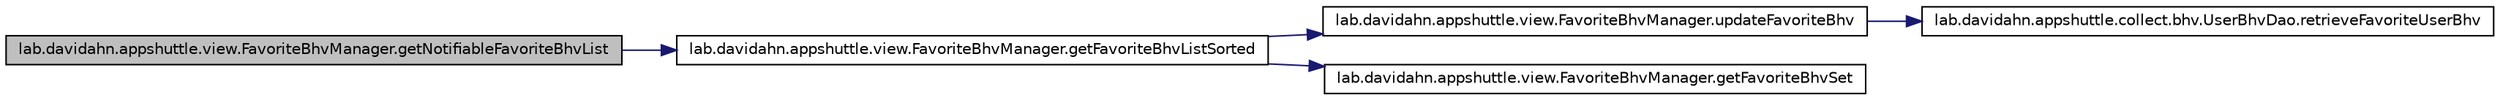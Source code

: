 digraph G
{
 // INTERACTIVE_SVG=YES
  edge [fontname="Helvetica",fontsize="10",labelfontname="Helvetica",labelfontsize="10"];
  node [fontname="Helvetica",fontsize="10",shape=record];
  rankdir="LR";
  Node1 [label="lab.davidahn.appshuttle.view.FavoriteBhvManager.getNotifiableFavoriteBhvList",height=0.2,width=0.4,color="black", fillcolor="grey75", style="filled" fontcolor="black"];
  Node1 -> Node2 [color="midnightblue",fontsize="10",style="solid"];
  Node2 [label="lab.davidahn.appshuttle.view.FavoriteBhvManager.getFavoriteBhvListSorted",height=0.2,width=0.4,color="black", fillcolor="white", style="filled",URL="$classlab_1_1davidahn_1_1appshuttle_1_1view_1_1_favorite_bhv_manager.html#aba5d587e43f97309c98ccd9e4fe42ca4"];
  Node2 -> Node3 [color="midnightblue",fontsize="10",style="solid"];
  Node3 [label="lab.davidahn.appshuttle.view.FavoriteBhvManager.updateFavoriteBhv",height=0.2,width=0.4,color="black", fillcolor="white", style="filled",URL="$classlab_1_1davidahn_1_1appshuttle_1_1view_1_1_favorite_bhv_manager.html#a512ba14af7e6330d226a026384514a8b"];
  Node3 -> Node4 [color="midnightblue",fontsize="10",style="solid"];
  Node4 [label="lab.davidahn.appshuttle.collect.bhv.UserBhvDao.retrieveFavoriteUserBhv",height=0.2,width=0.4,color="black", fillcolor="white", style="filled",URL="$classlab_1_1davidahn_1_1appshuttle_1_1collect_1_1bhv_1_1_user_bhv_dao.html#a25e1efeaeec8508360a9d8a4c417a9e1"];
  Node2 -> Node5 [color="midnightblue",fontsize="10",style="solid"];
  Node5 [label="lab.davidahn.appshuttle.view.FavoriteBhvManager.getFavoriteBhvSet",height=0.2,width=0.4,color="black", fillcolor="white", style="filled",URL="$classlab_1_1davidahn_1_1appshuttle_1_1view_1_1_favorite_bhv_manager.html#ab20144f0da1fe5a22731ac49d6c5c05a"];
}
